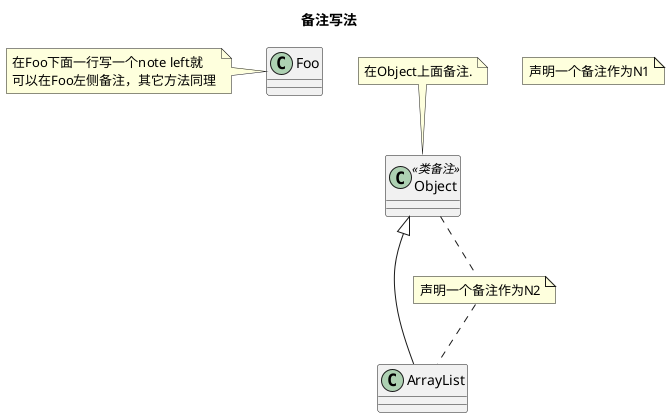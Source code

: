@startuml

title 备注写法

class Object << 类备注 >>
Object <|--- ArrayList

note top of Object: 在Object上面备注.

note "声明一个备注作为N1" as N1
note "声明一个备注作为N2" as N2
Object .. N2
N2 .. ArrayList

class Foo
note left: 在Foo下面一行写一个note left就\n可以在Foo左侧备注，其它方法同理

newpage

title 备注方向

class cl2
note right of cl2
    <b>备注</b><u>可以</u>使用html，
    可以换行
end note

note as N3
    也可以使用别名，在这中间换行
end note

cl2 .. N3

@enduml
